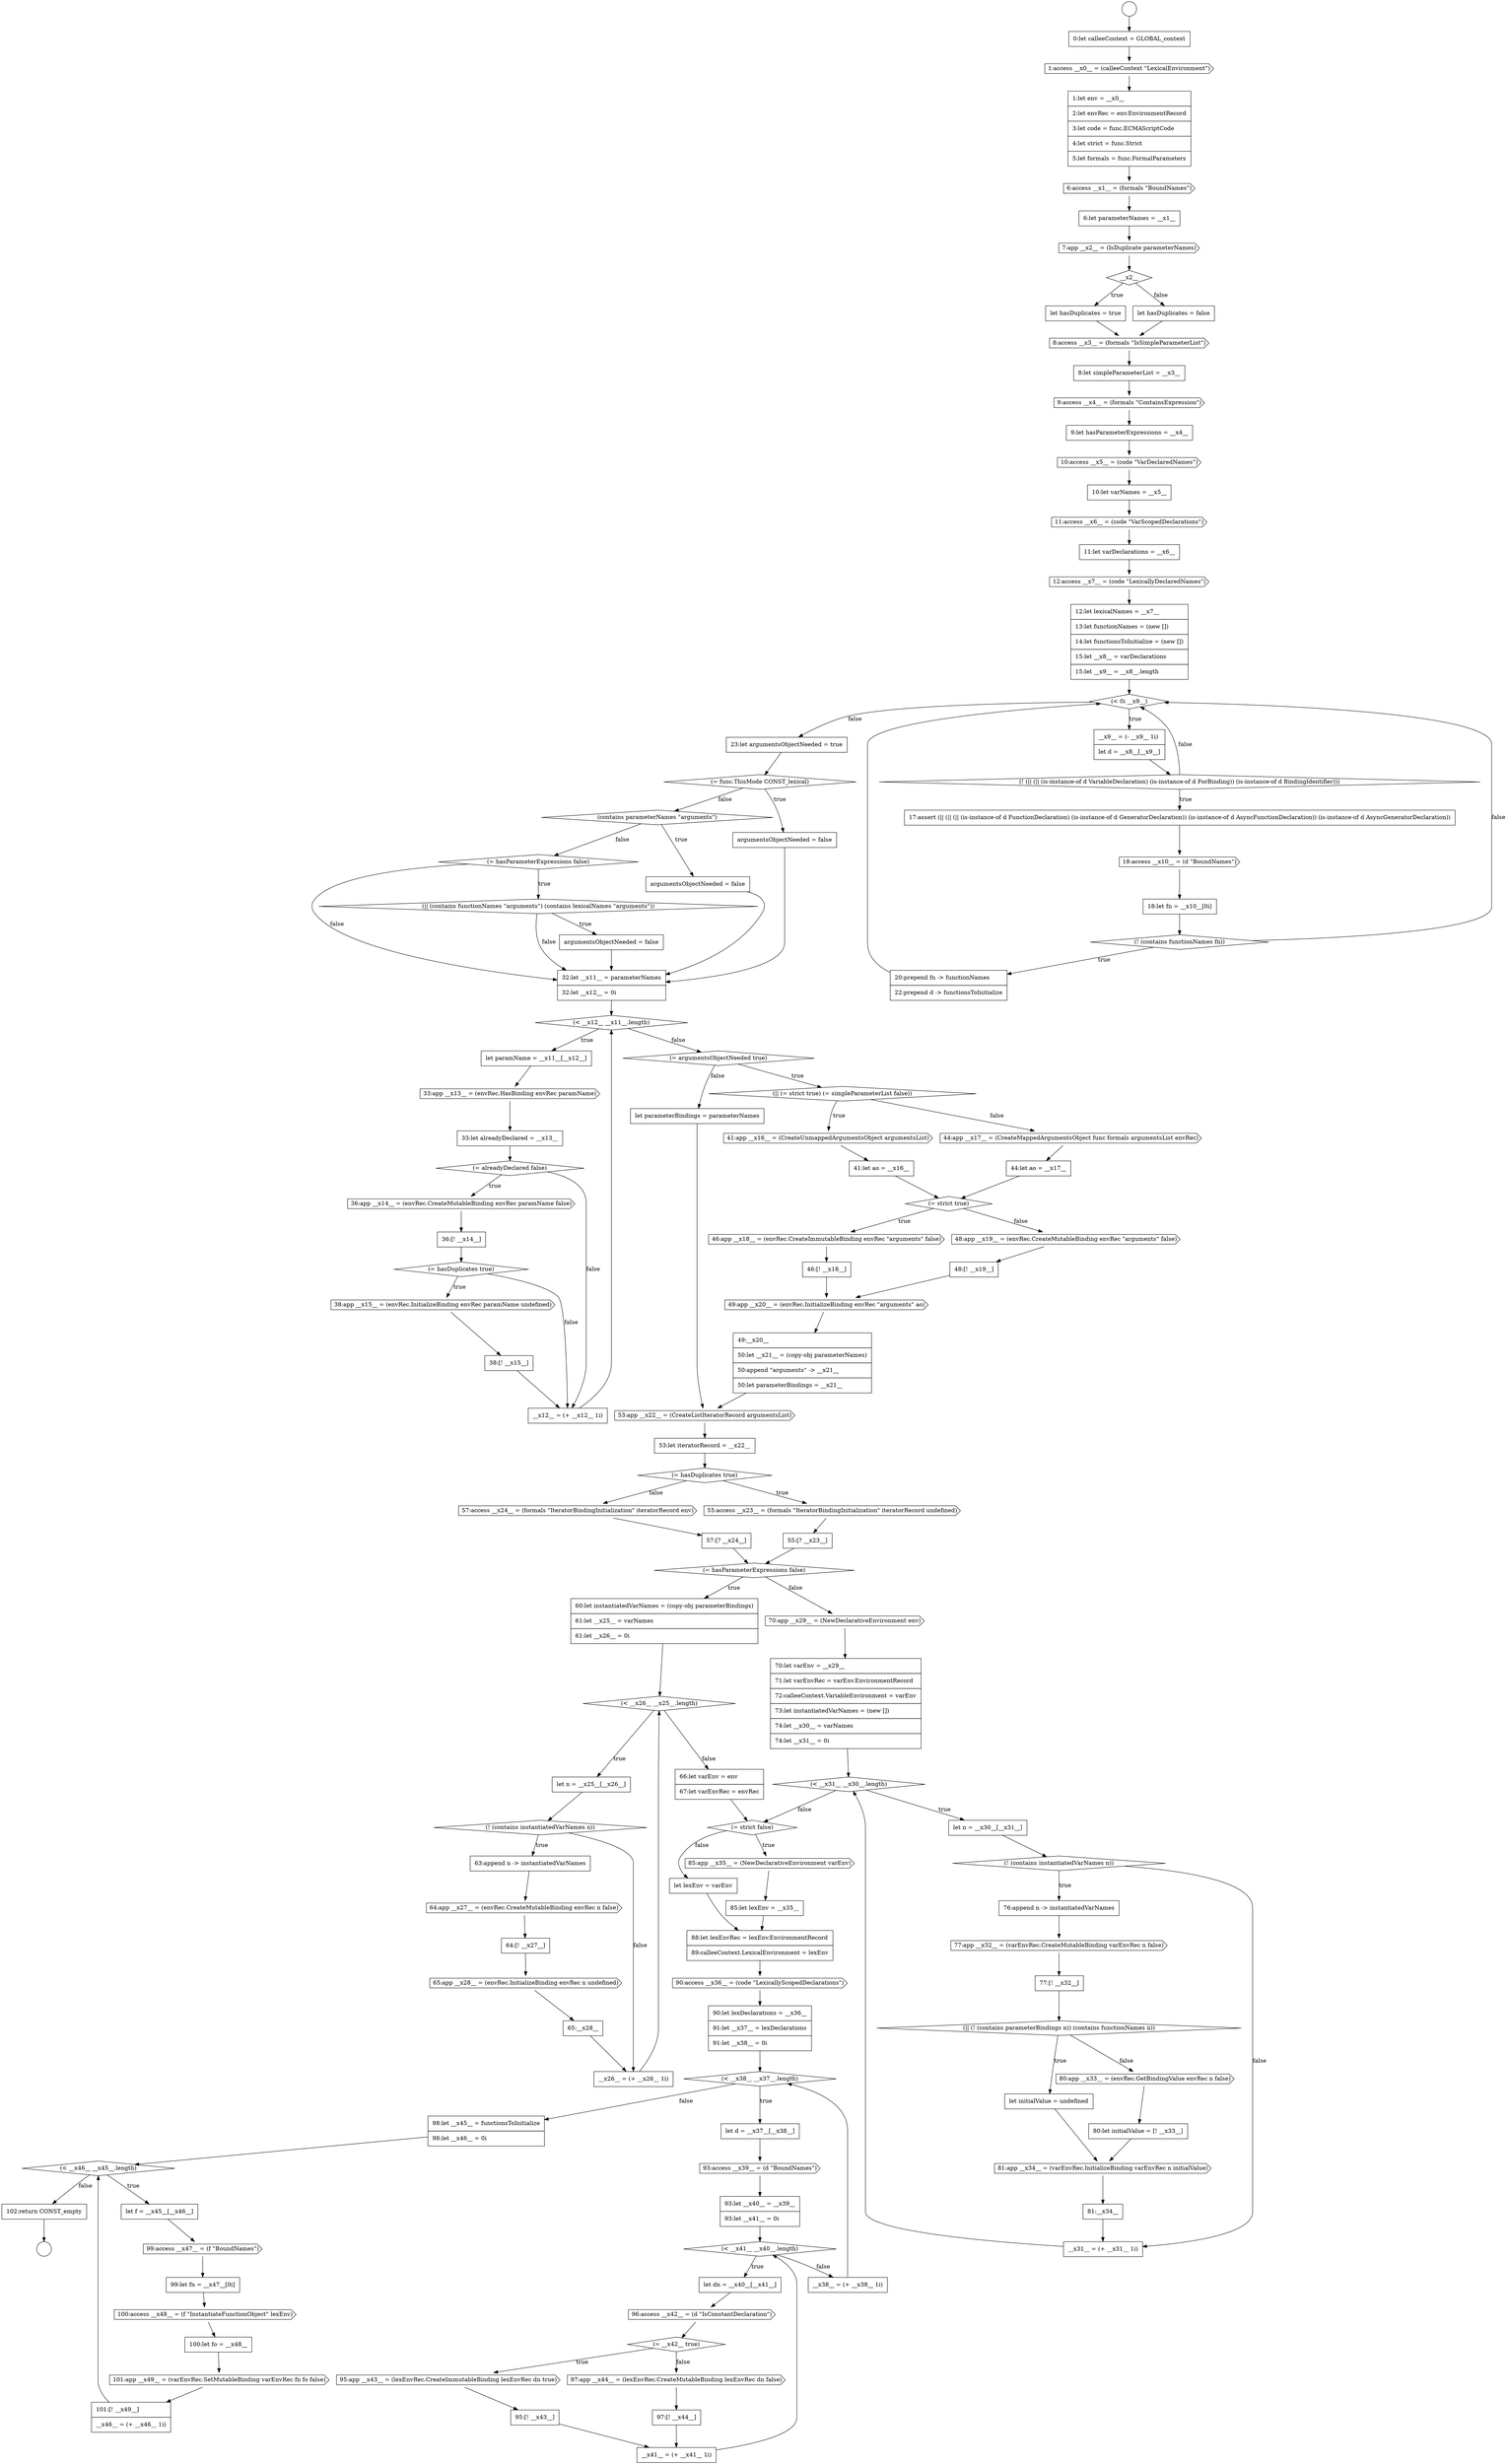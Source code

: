 digraph {
  node2163 [shape=cds, label=<<font color="black">44:app __x17__ = (CreateMappedArgumentsObject func formals argumentsList envRec)</font>> color="black" fillcolor="white" style=filled]
  node2199 [shape=none, margin=0, label=<<font color="black">
    <table border="0" cellborder="1" cellspacing="0" cellpadding="10">
      <tr><td align="left">77:[! __x32__]</td></tr>
    </table>
  </font>> color="black" fillcolor="white" style=filled]
  node2131 [shape=diamond, label=<<font color="black">(&lt; 0i __x9__)</font>> color="black" fillcolor="white" style=filled]
  node2210 [shape=none, margin=0, label=<<font color="black">
    <table border="0" cellborder="1" cellspacing="0" cellpadding="10">
      <tr><td align="left">let lexEnv = varEnv</td></tr>
    </table>
  </font>> color="black" fillcolor="white" style=filled]
  node2117 [shape=cds, label=<<font color="black">7:app __x2__ = (IsDuplicate parameterNames)</font>> color="black" fillcolor="white" style=filled]
  node2231 [shape=cds, label=<<font color="black">99:access __x47__ = (f &quot;BoundNames&quot;)</font>> color="black" fillcolor="white" style=filled]
  node2114 [shape=none, margin=0, label=<<font color="black">
    <table border="0" cellborder="1" cellspacing="0" cellpadding="10">
      <tr><td align="left">1:let env = __x0__</td></tr>
      <tr><td align="left">2:let envRec = env.EnvironmentRecord</td></tr>
      <tr><td align="left">3:let code = func.ECMAScriptCode</td></tr>
      <tr><td align="left">4:let strict = func.Strict</td></tr>
      <tr><td align="left">5:let formals = func.FormalParameters</td></tr>
    </table>
  </font>> color="black" fillcolor="white" style=filled]
  node2195 [shape=none, margin=0, label=<<font color="black">
    <table border="0" cellborder="1" cellspacing="0" cellpadding="10">
      <tr><td align="left">let n = __x30__[__x31__]</td></tr>
    </table>
  </font>> color="black" fillcolor="white" style=filled]
  node2184 [shape=diamond, label=<<font color="black">(! (contains instantiatedVarNames n))</font>> color="black" fillcolor="white" style=filled]
  node2141 [shape=none, margin=0, label=<<font color="black">
    <table border="0" cellborder="1" cellspacing="0" cellpadding="10">
      <tr><td align="left">argumentsObjectNeeded = false</td></tr>
    </table>
  </font>> color="black" fillcolor="white" style=filled]
  node2168 [shape=cds, label=<<font color="black">48:app __x19__ = (envRec.CreateMutableBinding envRec &quot;arguments&quot; false)</font>> color="black" fillcolor="white" style=filled]
  node2146 [shape=none, margin=0, label=<<font color="black">
    <table border="0" cellborder="1" cellspacing="0" cellpadding="10">
      <tr><td align="left">argumentsObjectNeeded = false</td></tr>
    </table>
  </font>> color="black" fillcolor="white" style=filled]
  node2216 [shape=cds, label=<<font color="black">93:access __x39__ = (d &quot;BoundNames&quot;)</font>> color="black" fillcolor="white" style=filled]
  node2227 [shape=none, margin=0, label=<<font color="black">
    <table border="0" cellborder="1" cellspacing="0" cellpadding="10">
      <tr><td align="left">__x38__ = (+ __x38__ 1i)</td></tr>
    </table>
  </font>> color="black" fillcolor="white" style=filled]
  node2173 [shape=cds, label=<<font color="black">53:app __x22__ = (CreateListIteratorRecord argumentsList)</font>> color="black" fillcolor="white" style=filled]
  node2136 [shape=none, margin=0, label=<<font color="black">
    <table border="0" cellborder="1" cellspacing="0" cellpadding="10">
      <tr><td align="left">18:let fn = __x10__[0i]</td></tr>
    </table>
  </font>> color="black" fillcolor="white" style=filled]
  node2217 [shape=none, margin=0, label=<<font color="black">
    <table border="0" cellborder="1" cellspacing="0" cellpadding="10">
      <tr><td align="left">93:let __x40__ = __x39__</td></tr>
      <tr><td align="left">93:let __x41__ = 0i</td></tr>
    </table>
  </font>> color="black" fillcolor="white" style=filled]
  node2185 [shape=none, margin=0, label=<<font color="black">
    <table border="0" cellborder="1" cellspacing="0" cellpadding="10">
      <tr><td align="left">63:append n -&gt; instantiatedVarNames</td></tr>
    </table>
  </font>> color="black" fillcolor="white" style=filled]
  node2126 [shape=none, margin=0, label=<<font color="black">
    <table border="0" cellborder="1" cellspacing="0" cellpadding="10">
      <tr><td align="left">10:let varNames = __x5__</td></tr>
    </table>
  </font>> color="black" fillcolor="white" style=filled]
  node2169 [shape=none, margin=0, label=<<font color="black">
    <table border="0" cellborder="1" cellspacing="0" cellpadding="10">
      <tr><td align="left">48:[! __x19__]</td></tr>
    </table>
  </font>> color="black" fillcolor="white" style=filled]
  node2158 [shape=none, margin=0, label=<<font color="black">
    <table border="0" cellborder="1" cellspacing="0" cellpadding="10">
      <tr><td align="left">__x12__ = (+ __x12__ 1i)</td></tr>
    </table>
  </font>> color="black" fillcolor="white" style=filled]
  node2237 [shape=none, margin=0, label=<<font color="black">
    <table border="0" cellborder="1" cellspacing="0" cellpadding="10">
      <tr><td align="left">102:return CONST_empty</td></tr>
    </table>
  </font>> color="black" fillcolor="white" style=filled]
  node2236 [shape=none, margin=0, label=<<font color="black">
    <table border="0" cellborder="1" cellspacing="0" cellpadding="10">
      <tr><td align="left">101:[! __x49__]</td></tr>
      <tr><td align="left">__x46__ = (+ __x46__ 1i)</td></tr>
    </table>
  </font>> color="black" fillcolor="white" style=filled]
  node2122 [shape=none, margin=0, label=<<font color="black">
    <table border="0" cellborder="1" cellspacing="0" cellpadding="10">
      <tr><td align="left">8:let simpleParameterList = __x3__</td></tr>
    </table>
  </font>> color="black" fillcolor="white" style=filled]
  node2178 [shape=cds, label=<<font color="black">57:access __x24__ = (formals &quot;IteratorBindingInitialization&quot; iteratorRecord env)</font>> color="black" fillcolor="white" style=filled]
  node2222 [shape=cds, label=<<font color="black">95:app __x43__ = (lexEnvRec.CreateImmutableBinding lexEnvRec dn true)</font>> color="black" fillcolor="white" style=filled]
  node2190 [shape=none, margin=0, label=<<font color="black">
    <table border="0" cellborder="1" cellspacing="0" cellpadding="10">
      <tr><td align="left">__x26__ = (+ __x26__ 1i)</td></tr>
    </table>
  </font>> color="black" fillcolor="white" style=filled]
  node2137 [shape=diamond, label=<<font color="black">(! (contains functionNames fn))</font>> color="black" fillcolor="white" style=filled]
  node2154 [shape=none, margin=0, label=<<font color="black">
    <table border="0" cellborder="1" cellspacing="0" cellpadding="10">
      <tr><td align="left">36:[! __x14__]</td></tr>
    </table>
  </font>> color="black" fillcolor="white" style=filled]
  node2205 [shape=none, margin=0, label=<<font color="black">
    <table border="0" cellborder="1" cellspacing="0" cellpadding="10">
      <tr><td align="left">81:__x34__</td></tr>
    </table>
  </font>> color="black" fillcolor="white" style=filled]
  node2204 [shape=cds, label=<<font color="black">81:app __x34__ = (varEnvRec.InitializeBinding varEnvRec n initialValue)</font>> color="black" fillcolor="white" style=filled]
  node2164 [shape=none, margin=0, label=<<font color="black">
    <table border="0" cellborder="1" cellspacing="0" cellpadding="10">
      <tr><td align="left">44:let ao = __x17__</td></tr>
    </table>
  </font>> color="black" fillcolor="white" style=filled]
  node2118 [shape=diamond, label=<<font color="black">__x2__</font>> color="black" fillcolor="white" style=filled]
  node2232 [shape=none, margin=0, label=<<font color="black">
    <table border="0" cellborder="1" cellspacing="0" cellpadding="10">
      <tr><td align="left">99:let fn = __x47__[0i]</td></tr>
    </table>
  </font>> color="black" fillcolor="white" style=filled]
  node2133 [shape=diamond, label=<<font color="black">(! (|| (|| (is-instance-of d VariableDeclaration) (is-instance-of d ForBinding)) (is-instance-of d BindingIdentifier)))</font>> color="black" fillcolor="white" style=filled]
  node2147 [shape=none, margin=0, label=<<font color="black">
    <table border="0" cellborder="1" cellspacing="0" cellpadding="10">
      <tr><td align="left">32:let __x11__ = parameterNames</td></tr>
      <tr><td align="left">32:let __x12__ = 0i</td></tr>
    </table>
  </font>> color="black" fillcolor="white" style=filled]
  node2150 [shape=cds, label=<<font color="black">33:app __x13__ = (envRec.HasBinding envRec paramName)</font>> color="black" fillcolor="white" style=filled]
  node2132 [shape=none, margin=0, label=<<font color="black">
    <table border="0" cellborder="1" cellspacing="0" cellpadding="10">
      <tr><td align="left">__x9__ = (- __x9__ 1i)</td></tr>
      <tr><td align="left">let d = __x8__[__x9__]</td></tr>
    </table>
  </font>> color="black" fillcolor="white" style=filled]
  node2200 [shape=diamond, label=<<font color="black">(|| (! (contains parameterBindings n)) (contains functionNames n))</font>> color="black" fillcolor="white" style=filled]
  node2179 [shape=none, margin=0, label=<<font color="black">
    <table border="0" cellborder="1" cellspacing="0" cellpadding="10">
      <tr><td align="left">57:[? __x24__]</td></tr>
    </table>
  </font>> color="black" fillcolor="white" style=filled]
  node2181 [shape=none, margin=0, label=<<font color="black">
    <table border="0" cellborder="1" cellspacing="0" cellpadding="10">
      <tr><td align="left">60:let instantiatedVarNames = (copy-obj parameterBindings)</td></tr>
      <tr><td align="left">61:let __x25__ = varNames</td></tr>
      <tr><td align="left">61:let __x26__ = 0i</td></tr>
    </table>
  </font>> color="black" fillcolor="white" style=filled]
  node2213 [shape=none, margin=0, label=<<font color="black">
    <table border="0" cellborder="1" cellspacing="0" cellpadding="10">
      <tr><td align="left">90:let lexDeclarations = __x36__</td></tr>
      <tr><td align="left">91:let __x37__ = lexDeclarations</td></tr>
      <tr><td align="left">91:let __x38__ = 0i</td></tr>
    </table>
  </font>> color="black" fillcolor="white" style=filled]
  node2211 [shape=none, margin=0, label=<<font color="black">
    <table border="0" cellborder="1" cellspacing="0" cellpadding="10">
      <tr><td align="left">88:let lexEnvRec = lexEnv.EnvironmentRecord</td></tr>
      <tr><td align="left">89:calleeContext.LexicalEnvironment = lexEnv</td></tr>
    </table>
  </font>> color="black" fillcolor="white" style=filled]
  node2228 [shape=none, margin=0, label=<<font color="black">
    <table border="0" cellborder="1" cellspacing="0" cellpadding="10">
      <tr><td align="left">98:let __x45__ = functionsToInitialize</td></tr>
      <tr><td align="left">98:let __x46__ = 0i</td></tr>
    </table>
  </font>> color="black" fillcolor="white" style=filled]
  node2112 [shape=none, margin=0, label=<<font color="black">
    <table border="0" cellborder="1" cellspacing="0" cellpadding="10">
      <tr><td align="left">0:let calleeContext = GLOBAL_context</td></tr>
    </table>
  </font>> color="black" fillcolor="white" style=filled]
  node2157 [shape=none, margin=0, label=<<font color="black">
    <table border="0" cellborder="1" cellspacing="0" cellpadding="10">
      <tr><td align="left">38:[! __x15__]</td></tr>
    </table>
  </font>> color="black" fillcolor="white" style=filled]
  node2115 [shape=cds, label=<<font color="black">6:access __x1__ = (formals &quot;BoundNames&quot;)</font>> color="black" fillcolor="white" style=filled]
  node2196 [shape=diamond, label=<<font color="black">(! (contains instantiatedVarNames n))</font>> color="black" fillcolor="white" style=filled]
  node2172 [shape=none, margin=0, label=<<font color="black">
    <table border="0" cellborder="1" cellspacing="0" cellpadding="10">
      <tr><td align="left">let parameterBindings = parameterNames</td></tr>
    </table>
  </font>> color="black" fillcolor="white" style=filled]
  node2125 [shape=cds, label=<<font color="black">10:access __x5__ = (code &quot;VarDeclaredNames&quot;)</font>> color="black" fillcolor="white" style=filled]
  node2153 [shape=cds, label=<<font color="black">36:app __x14__ = (envRec.CreateMutableBinding envRec paramName false)</font>> color="black" fillcolor="white" style=filled]
  node2140 [shape=diamond, label=<<font color="black">(= func.ThisMode CONST_lexical)</font>> color="black" fillcolor="white" style=filled]
  node2203 [shape=none, margin=0, label=<<font color="black">
    <table border="0" cellborder="1" cellspacing="0" cellpadding="10">
      <tr><td align="left">80:let initialValue = [! __x33__]</td></tr>
    </table>
  </font>> color="black" fillcolor="white" style=filled]
  node2208 [shape=cds, label=<<font color="black">85:app __x35__ = (NewDeclarativeEnvironment varEnv)</font>> color="black" fillcolor="white" style=filled]
  node2221 [shape=diamond, label=<<font color="black">(= __x42__ true)</font>> color="black" fillcolor="white" style=filled]
  node2189 [shape=none, margin=0, label=<<font color="black">
    <table border="0" cellborder="1" cellspacing="0" cellpadding="10">
      <tr><td align="left">65:__x28__</td></tr>
    </table>
  </font>> color="black" fillcolor="white" style=filled]
  node2176 [shape=cds, label=<<font color="black">55:access __x23__ = (formals &quot;IteratorBindingInitialization&quot; iteratorRecord undefined)</font>> color="black" fillcolor="white" style=filled]
  node2149 [shape=none, margin=0, label=<<font color="black">
    <table border="0" cellborder="1" cellspacing="0" cellpadding="10">
      <tr><td align="left">let paramName = __x11__[__x12__]</td></tr>
    </table>
  </font>> color="black" fillcolor="white" style=filled]
  node2121 [shape=cds, label=<<font color="black">8:access __x3__ = (formals &quot;IsSimpleParameterList&quot;)</font>> color="black" fillcolor="white" style=filled]
  node2235 [shape=cds, label=<<font color="black">101:app __x49__ = (varEnvRec.SetMutableBinding varEnvRec fn fo false)</font>> color="black" fillcolor="white" style=filled]
  node2144 [shape=diamond, label=<<font color="black">(= hasParameterExpressions false)</font>> color="black" fillcolor="white" style=filled]
  node2225 [shape=none, margin=0, label=<<font color="black">
    <table border="0" cellborder="1" cellspacing="0" cellpadding="10">
      <tr><td align="left">97:[! __x44__]</td></tr>
    </table>
  </font>> color="black" fillcolor="white" style=filled]
  node2188 [shape=cds, label=<<font color="black">65:app __x28__ = (envRec.InitializeBinding envRec n undefined)</font>> color="black" fillcolor="white" style=filled]
  node2134 [shape=none, margin=0, label=<<font color="black">
    <table border="0" cellborder="1" cellspacing="0" cellpadding="10">
      <tr><td align="left">17:assert (|| (|| (|| (is-instance-of d FunctionDeclaration) (is-instance-of d GeneratorDeclaration)) (is-instance-of d AsyncFunctionDeclaration)) (is-instance-of d AsyncGeneratorDeclaration))</td></tr>
    </table>
  </font>> color="black" fillcolor="white" style=filled]
  node2161 [shape=cds, label=<<font color="black">41:app __x16__ = (CreateUnmappedArgumentsObject argumentsList)</font>> color="black" fillcolor="white" style=filled]
  node2193 [shape=none, margin=0, label=<<font color="black">
    <table border="0" cellborder="1" cellspacing="0" cellpadding="10">
      <tr><td align="left">70:let varEnv = __x29__</td></tr>
      <tr><td align="left">71:let varEnvRec = varEnv.EnvironmentRecord</td></tr>
      <tr><td align="left">72:calleeContext.VariableEnvironment = varEnv</td></tr>
      <tr><td align="left">73:let instantiatedVarNames = (new [])</td></tr>
      <tr><td align="left">74:let __x30__ = varNames</td></tr>
      <tr><td align="left">74:let __x31__ = 0i</td></tr>
    </table>
  </font>> color="black" fillcolor="white" style=filled]
  node2220 [shape=cds, label=<<font color="black">96:access __x42__ = (d &quot;IsConstantDeclaration&quot;)</font>> color="black" fillcolor="white" style=filled]
  node2166 [shape=cds, label=<<font color="black">46:app __x18__ = (envRec.CreateImmutableBinding envRec &quot;arguments&quot; false)</font>> color="black" fillcolor="white" style=filled]
  node2148 [shape=diamond, label=<<font color="black">(&lt; __x12__ __x11__.length)</font>> color="black" fillcolor="white" style=filled]
  node2119 [shape=none, margin=0, label=<<font color="black">
    <table border="0" cellborder="1" cellspacing="0" cellpadding="10">
      <tr><td align="left">let hasDuplicates = true</td></tr>
    </table>
  </font>> color="black" fillcolor="white" style=filled]
  node2214 [shape=diamond, label=<<font color="black">(&lt; __x38__ __x37__.length)</font>> color="black" fillcolor="white" style=filled]
  node2116 [shape=none, margin=0, label=<<font color="black">
    <table border="0" cellborder="1" cellspacing="0" cellpadding="10">
      <tr><td align="left">6:let parameterNames = __x1__</td></tr>
    </table>
  </font>> color="black" fillcolor="white" style=filled]
  node2197 [shape=none, margin=0, label=<<font color="black">
    <table border="0" cellborder="1" cellspacing="0" cellpadding="10">
      <tr><td align="left">76:append n -&gt; instantiatedVarNames</td></tr>
    </table>
  </font>> color="black" fillcolor="white" style=filled]
  node2151 [shape=none, margin=0, label=<<font color="black">
    <table border="0" cellborder="1" cellspacing="0" cellpadding="10">
      <tr><td align="left">33:let alreadyDeclared = __x13__</td></tr>
    </table>
  </font>> color="black" fillcolor="white" style=filled]
  node2229 [shape=diamond, label=<<font color="black">(&lt; __x46__ __x45__.length)</font>> color="black" fillcolor="white" style=filled]
  node2180 [shape=diamond, label=<<font color="black">(= hasParameterExpressions false)</font>> color="black" fillcolor="white" style=filled]
  node2182 [shape=diamond, label=<<font color="black">(&lt; __x26__ __x25__.length)</font>> color="black" fillcolor="white" style=filled]
  node2129 [shape=cds, label=<<font color="black">12:access __x7__ = (code &quot;LexicallyDeclaredNames&quot;)</font>> color="black" fillcolor="white" style=filled]
  node2111 [shape=circle label=" " color="black" fillcolor="white" style=filled]
  node2139 [shape=none, margin=0, label=<<font color="black">
    <table border="0" cellborder="1" cellspacing="0" cellpadding="10">
      <tr><td align="left">23:let argumentsObjectNeeded = true</td></tr>
    </table>
  </font>> color="black" fillcolor="white" style=filled]
  node2156 [shape=cds, label=<<font color="black">38:app __x15__ = (envRec.InitializeBinding envRec paramName undefined)</font>> color="black" fillcolor="white" style=filled]
  node2207 [shape=diamond, label=<<font color="black">(= strict false)</font>> color="black" fillcolor="white" style=filled]
  node2212 [shape=cds, label=<<font color="black">90:access __x36__ = (code &quot;LexicallyScopedDeclarations&quot;)</font>> color="black" fillcolor="white" style=filled]
  node2171 [shape=none, margin=0, label=<<font color="black">
    <table border="0" cellborder="1" cellspacing="0" cellpadding="10">
      <tr><td align="left">49:__x20__</td></tr>
      <tr><td align="left">50:let __x21__ = (copy-obj parameterNames)</td></tr>
      <tr><td align="left">50:append &quot;arguments&quot; -&gt; __x21__</td></tr>
      <tr><td align="left">50:let parameterBindings = __x21__</td></tr>
    </table>
  </font>> color="black" fillcolor="white" style=filled]
  node2202 [shape=cds, label=<<font color="black">80:app __x33__ = (envRec.GetBindingValue envRec n false)</font>> color="black" fillcolor="white" style=filled]
  node2124 [shape=none, margin=0, label=<<font color="black">
    <table border="0" cellborder="1" cellspacing="0" cellpadding="10">
      <tr><td align="left">9:let hasParameterExpressions = __x4__</td></tr>
    </table>
  </font>> color="black" fillcolor="white" style=filled]
  node2234 [shape=none, margin=0, label=<<font color="black">
    <table border="0" cellborder="1" cellspacing="0" cellpadding="10">
      <tr><td align="left">100:let fo = __x48__</td></tr>
    </table>
  </font>> color="black" fillcolor="white" style=filled]
  node2192 [shape=cds, label=<<font color="black">70:app __x29__ = (NewDeclarativeEnvironment env)</font>> color="black" fillcolor="white" style=filled]
  node2143 [shape=none, margin=0, label=<<font color="black">
    <table border="0" cellborder="1" cellspacing="0" cellpadding="10">
      <tr><td align="left">argumentsObjectNeeded = false</td></tr>
    </table>
  </font>> color="black" fillcolor="white" style=filled]
  node2175 [shape=diamond, label=<<font color="black">(= hasDuplicates true)</font>> color="black" fillcolor="white" style=filled]
  node2160 [shape=diamond, label=<<font color="black">(|| (= strict true) (= simpleParameterList false))</font>> color="black" fillcolor="white" style=filled]
  node2224 [shape=cds, label=<<font color="black">97:app __x44__ = (lexEnvRec.CreateMutableBinding lexEnvRec dn false)</font>> color="black" fillcolor="white" style=filled]
  node2165 [shape=diamond, label=<<font color="black">(= strict true)</font>> color="black" fillcolor="white" style=filled]
  node2219 [shape=none, margin=0, label=<<font color="black">
    <table border="0" cellborder="1" cellspacing="0" cellpadding="10">
      <tr><td align="left">let dn = __x40__[__x41__]</td></tr>
    </table>
  </font>> color="black" fillcolor="white" style=filled]
  node2128 [shape=none, margin=0, label=<<font color="black">
    <table border="0" cellborder="1" cellspacing="0" cellpadding="10">
      <tr><td align="left">11:let varDeclarations = __x6__</td></tr>
    </table>
  </font>> color="black" fillcolor="white" style=filled]
  node2113 [shape=cds, label=<<font color="black">1:access __x0__ = (calleeContext &quot;LexicalEnvironment&quot;)</font>> color="black" fillcolor="white" style=filled]
  node2145 [shape=diamond, label=<<font color="black">(|| (contains functionNames &quot;arguments&quot;) (contains lexicalNames &quot;arguments&quot;))</font>> color="black" fillcolor="white" style=filled]
  node2194 [shape=diamond, label=<<font color="black">(&lt; __x31__ __x30__.length)</font>> color="black" fillcolor="white" style=filled]
  node2215 [shape=none, margin=0, label=<<font color="black">
    <table border="0" cellborder="1" cellspacing="0" cellpadding="10">
      <tr><td align="left">let d = __x37__[__x38__]</td></tr>
    </table>
  </font>> color="black" fillcolor="white" style=filled]
  node2209 [shape=none, margin=0, label=<<font color="black">
    <table border="0" cellborder="1" cellspacing="0" cellpadding="10">
      <tr><td align="left">85:let lexEnv = __x35__</td></tr>
    </table>
  </font>> color="black" fillcolor="white" style=filled]
  node2187 [shape=none, margin=0, label=<<font color="black">
    <table border="0" cellborder="1" cellspacing="0" cellpadding="10">
      <tr><td align="left">64:[! __x27__]</td></tr>
    </table>
  </font>> color="black" fillcolor="white" style=filled]
  node2110 [shape=circle label=" " color="black" fillcolor="white" style=filled]
  node2226 [shape=none, margin=0, label=<<font color="black">
    <table border="0" cellborder="1" cellspacing="0" cellpadding="10">
      <tr><td align="left">__x41__ = (+ __x41__ 1i)</td></tr>
    </table>
  </font>> color="black" fillcolor="white" style=filled]
  node2167 [shape=none, margin=0, label=<<font color="black">
    <table border="0" cellborder="1" cellspacing="0" cellpadding="10">
      <tr><td align="left">46:[! __x18__]</td></tr>
    </table>
  </font>> color="black" fillcolor="white" style=filled]
  node2174 [shape=none, margin=0, label=<<font color="black">
    <table border="0" cellborder="1" cellspacing="0" cellpadding="10">
      <tr><td align="left">53:let iteratorRecord = __x22__</td></tr>
    </table>
  </font>> color="black" fillcolor="white" style=filled]
  node2135 [shape=cds, label=<<font color="black">18:access __x10__ = (d &quot;BoundNames&quot;)</font>> color="black" fillcolor="white" style=filled]
  node2130 [shape=none, margin=0, label=<<font color="black">
    <table border="0" cellborder="1" cellspacing="0" cellpadding="10">
      <tr><td align="left">12:let lexicalNames = __x7__</td></tr>
      <tr><td align="left">13:let functionNames = (new [])</td></tr>
      <tr><td align="left">14:let functionsToInitialize = (new [])</td></tr>
      <tr><td align="left">15:let __x8__ = varDeclarations</td></tr>
      <tr><td align="left">15:let __x9__ = __x8__.length</td></tr>
    </table>
  </font>> color="black" fillcolor="white" style=filled]
  node2152 [shape=diamond, label=<<font color="black">(= alreadyDeclared false)</font>> color="black" fillcolor="white" style=filled]
  node2198 [shape=cds, label=<<font color="black">77:app __x32__ = (varEnvRec.CreateMutableBinding varEnvRec n false)</font>> color="black" fillcolor="white" style=filled]
  node2162 [shape=none, margin=0, label=<<font color="black">
    <table border="0" cellborder="1" cellspacing="0" cellpadding="10">
      <tr><td align="left">41:let ao = __x16__</td></tr>
    </table>
  </font>> color="black" fillcolor="white" style=filled]
  node2183 [shape=none, margin=0, label=<<font color="black">
    <table border="0" cellborder="1" cellspacing="0" cellpadding="10">
      <tr><td align="left">let n = __x25__[__x26__]</td></tr>
    </table>
  </font>> color="black" fillcolor="white" style=filled]
  node2120 [shape=none, margin=0, label=<<font color="black">
    <table border="0" cellborder="1" cellspacing="0" cellpadding="10">
      <tr><td align="left">let hasDuplicates = false</td></tr>
    </table>
  </font>> color="black" fillcolor="white" style=filled]
  node2230 [shape=none, margin=0, label=<<font color="black">
    <table border="0" cellborder="1" cellspacing="0" cellpadding="10">
      <tr><td align="left">let f = __x45__[__x46__]</td></tr>
    </table>
  </font>> color="black" fillcolor="white" style=filled]
  node2142 [shape=diamond, label=<<font color="black">(contains parameterNames &quot;arguments&quot;)</font>> color="black" fillcolor="white" style=filled]
  node2155 [shape=diamond, label=<<font color="black">(= hasDuplicates true)</font>> color="black" fillcolor="white" style=filled]
  node2233 [shape=cds, label=<<font color="black">100:access __x48__ = (f &quot;InstantiateFunctionObject&quot; lexEnv)</font>> color="black" fillcolor="white" style=filled]
  node2123 [shape=cds, label=<<font color="black">9:access __x4__ = (formals &quot;ContainsExpression&quot;)</font>> color="black" fillcolor="white" style=filled]
  node2218 [shape=diamond, label=<<font color="black">(&lt; __x41__ __x40__.length)</font>> color="black" fillcolor="white" style=filled]
  node2201 [shape=none, margin=0, label=<<font color="black">
    <table border="0" cellborder="1" cellspacing="0" cellpadding="10">
      <tr><td align="left">let initialValue = undefined</td></tr>
    </table>
  </font>> color="black" fillcolor="white" style=filled]
  node2186 [shape=cds, label=<<font color="black">64:app __x27__ = (envRec.CreateMutableBinding envRec n false)</font>> color="black" fillcolor="white" style=filled]
  node2223 [shape=none, margin=0, label=<<font color="black">
    <table border="0" cellborder="1" cellspacing="0" cellpadding="10">
      <tr><td align="left">95:[! __x43__]</td></tr>
    </table>
  </font>> color="black" fillcolor="white" style=filled]
  node2127 [shape=cds, label=<<font color="black">11:access __x6__ = (code &quot;VarScopedDeclarations&quot;)</font>> color="black" fillcolor="white" style=filled]
  node2159 [shape=diamond, label=<<font color="black">(= argumentsObjectNeeded true)</font>> color="black" fillcolor="white" style=filled]
  node2138 [shape=none, margin=0, label=<<font color="black">
    <table border="0" cellborder="1" cellspacing="0" cellpadding="10">
      <tr><td align="left">20:prepend fn -&gt; functionNames</td></tr>
      <tr><td align="left">22:prepend d -&gt; functionsToInitialize</td></tr>
    </table>
  </font>> color="black" fillcolor="white" style=filled]
  node2206 [shape=none, margin=0, label=<<font color="black">
    <table border="0" cellborder="1" cellspacing="0" cellpadding="10">
      <tr><td align="left">__x31__ = (+ __x31__ 1i)</td></tr>
    </table>
  </font>> color="black" fillcolor="white" style=filled]
  node2170 [shape=cds, label=<<font color="black">49:app __x20__ = (envRec.InitializeBinding envRec &quot;arguments&quot; ao)</font>> color="black" fillcolor="white" style=filled]
  node2191 [shape=none, margin=0, label=<<font color="black">
    <table border="0" cellborder="1" cellspacing="0" cellpadding="10">
      <tr><td align="left">66:let varEnv = env</td></tr>
      <tr><td align="left">67:let varEnvRec = envRec</td></tr>
    </table>
  </font>> color="black" fillcolor="white" style=filled]
  node2177 [shape=none, margin=0, label=<<font color="black">
    <table border="0" cellborder="1" cellspacing="0" cellpadding="10">
      <tr><td align="left">55:[? __x23__]</td></tr>
    </table>
  </font>> color="black" fillcolor="white" style=filled]
  node2182 -> node2183 [label=<<font color="black">true</font>> color="black"]
  node2182 -> node2191 [label=<<font color="black">false</font>> color="black"]
  node2195 -> node2196 [ color="black"]
  node2118 -> node2119 [label=<<font color="black">true</font>> color="black"]
  node2118 -> node2120 [label=<<font color="black">false</font>> color="black"]
  node2227 -> node2214 [ color="black"]
  node2214 -> node2215 [label=<<font color="black">true</font>> color="black"]
  node2214 -> node2228 [label=<<font color="black">false</font>> color="black"]
  node2235 -> node2236 [ color="black"]
  node2135 -> node2136 [ color="black"]
  node2188 -> node2189 [ color="black"]
  node2173 -> node2174 [ color="black"]
  node2199 -> node2200 [ color="black"]
  node2193 -> node2194 [ color="black"]
  node2216 -> node2217 [ color="black"]
  node2125 -> node2126 [ color="black"]
  node2185 -> node2186 [ color="black"]
  node2168 -> node2169 [ color="black"]
  node2114 -> node2115 [ color="black"]
  node2148 -> node2149 [label=<<font color="black">true</font>> color="black"]
  node2148 -> node2159 [label=<<font color="black">false</font>> color="black"]
  node2212 -> node2213 [ color="black"]
  node2197 -> node2198 [ color="black"]
  node2205 -> node2206 [ color="black"]
  node2137 -> node2138 [label=<<font color="black">true</font>> color="black"]
  node2137 -> node2131 [label=<<font color="black">false</font>> color="black"]
  node2142 -> node2143 [label=<<font color="black">true</font>> color="black"]
  node2142 -> node2144 [label=<<font color="black">false</font>> color="black"]
  node2169 -> node2170 [ color="black"]
  node2233 -> node2234 [ color="black"]
  node2151 -> node2152 [ color="black"]
  node2209 -> node2211 [ color="black"]
  node2237 -> node2111 [ color="black"]
  node2234 -> node2235 [ color="black"]
  node2116 -> node2117 [ color="black"]
  node2159 -> node2160 [label=<<font color="black">true</font>> color="black"]
  node2159 -> node2172 [label=<<font color="black">false</font>> color="black"]
  node2174 -> node2175 [ color="black"]
  node2189 -> node2190 [ color="black"]
  node2177 -> node2180 [ color="black"]
  node2162 -> node2165 [ color="black"]
  node2222 -> node2223 [ color="black"]
  node2136 -> node2137 [ color="black"]
  node2121 -> node2122 [ color="black"]
  node2217 -> node2218 [ color="black"]
  node2119 -> node2121 [ color="black"]
  node2178 -> node2179 [ color="black"]
  node2170 -> node2171 [ color="black"]
  node2229 -> node2230 [label=<<font color="black">true</font>> color="black"]
  node2229 -> node2237 [label=<<font color="black">false</font>> color="black"]
  node2206 -> node2194 [ color="black"]
  node2180 -> node2181 [label=<<font color="black">true</font>> color="black"]
  node2180 -> node2192 [label=<<font color="black">false</font>> color="black"]
  node2130 -> node2131 [ color="black"]
  node2150 -> node2151 [ color="black"]
  node2160 -> node2161 [label=<<font color="black">true</font>> color="black"]
  node2160 -> node2163 [label=<<font color="black">false</font>> color="black"]
  node2220 -> node2221 [ color="black"]
  node2110 -> node2112 [ color="black"]
  node2175 -> node2176 [label=<<font color="black">true</font>> color="black"]
  node2175 -> node2178 [label=<<font color="black">false</font>> color="black"]
  node2123 -> node2124 [ color="black"]
  node2194 -> node2195 [label=<<font color="black">true</font>> color="black"]
  node2194 -> node2207 [label=<<font color="black">false</font>> color="black"]
  node2190 -> node2182 [ color="black"]
  node2172 -> node2173 [ color="black"]
  node2166 -> node2167 [ color="black"]
  node2218 -> node2219 [label=<<font color="black">true</font>> color="black"]
  node2218 -> node2227 [label=<<font color="black">false</font>> color="black"]
  node2133 -> node2134 [label=<<font color="black">true</font>> color="black"]
  node2133 -> node2131 [label=<<font color="black">false</font>> color="black"]
  node2158 -> node2148 [ color="black"]
  node2164 -> node2165 [ color="black"]
  node2207 -> node2208 [label=<<font color="black">true</font>> color="black"]
  node2207 -> node2210 [label=<<font color="black">false</font>> color="black"]
  node2131 -> node2132 [label=<<font color="black">true</font>> color="black"]
  node2131 -> node2139 [label=<<font color="black">false</font>> color="black"]
  node2165 -> node2166 [label=<<font color="black">true</font>> color="black"]
  node2165 -> node2168 [label=<<font color="black">false</font>> color="black"]
  node2224 -> node2225 [ color="black"]
  node2198 -> node2199 [ color="black"]
  node2128 -> node2129 [ color="black"]
  node2191 -> node2207 [ color="black"]
  node2187 -> node2188 [ color="black"]
  node2144 -> node2145 [label=<<font color="black">true</font>> color="black"]
  node2144 -> node2147 [label=<<font color="black">false</font>> color="black"]
  node2208 -> node2209 [ color="black"]
  node2122 -> node2123 [ color="black"]
  node2232 -> node2233 [ color="black"]
  node2213 -> node2214 [ color="black"]
  node2219 -> node2220 [ color="black"]
  node2228 -> node2229 [ color="black"]
  node2179 -> node2180 [ color="black"]
  node2146 -> node2147 [ color="black"]
  node2211 -> node2212 [ color="black"]
  node2204 -> node2205 [ color="black"]
  node2115 -> node2116 [ color="black"]
  node2203 -> node2204 [ color="black"]
  node2112 -> node2113 [ color="black"]
  node2124 -> node2125 [ color="black"]
  node2201 -> node2204 [ color="black"]
  node2226 -> node2218 [ color="black"]
  node2210 -> node2211 [ color="black"]
  node2117 -> node2118 [ color="black"]
  node2161 -> node2162 [ color="black"]
  node2231 -> node2232 [ color="black"]
  node2186 -> node2187 [ color="black"]
  node2156 -> node2157 [ color="black"]
  node2230 -> node2231 [ color="black"]
  node2127 -> node2128 [ color="black"]
  node2138 -> node2131 [ color="black"]
  node2171 -> node2173 [ color="black"]
  node2132 -> node2133 [ color="black"]
  node2134 -> node2135 [ color="black"]
  node2236 -> node2229 [ color="black"]
  node2141 -> node2147 [ color="black"]
  node2147 -> node2148 [ color="black"]
  node2184 -> node2185 [label=<<font color="black">true</font>> color="black"]
  node2184 -> node2190 [label=<<font color="black">false</font>> color="black"]
  node2143 -> node2147 [ color="black"]
  node2202 -> node2203 [ color="black"]
  node2221 -> node2222 [label=<<font color="black">true</font>> color="black"]
  node2221 -> node2224 [label=<<font color="black">false</font>> color="black"]
  node2192 -> node2193 [ color="black"]
  node2181 -> node2182 [ color="black"]
  node2200 -> node2201 [label=<<font color="black">true</font>> color="black"]
  node2200 -> node2202 [label=<<font color="black">false</font>> color="black"]
  node2139 -> node2140 [ color="black"]
  node2120 -> node2121 [ color="black"]
  node2167 -> node2170 [ color="black"]
  node2163 -> node2164 [ color="black"]
  node2223 -> node2226 [ color="black"]
  node2129 -> node2130 [ color="black"]
  node2225 -> node2226 [ color="black"]
  node2196 -> node2197 [label=<<font color="black">true</font>> color="black"]
  node2196 -> node2206 [label=<<font color="black">false</font>> color="black"]
  node2149 -> node2150 [ color="black"]
  node2176 -> node2177 [ color="black"]
  node2153 -> node2154 [ color="black"]
  node2183 -> node2184 [ color="black"]
  node2157 -> node2158 [ color="black"]
  node2154 -> node2155 [ color="black"]
  node2152 -> node2153 [label=<<font color="black">true</font>> color="black"]
  node2152 -> node2158 [label=<<font color="black">false</font>> color="black"]
  node2140 -> node2141 [label=<<font color="black">true</font>> color="black"]
  node2140 -> node2142 [label=<<font color="black">false</font>> color="black"]
  node2145 -> node2146 [label=<<font color="black">true</font>> color="black"]
  node2145 -> node2147 [label=<<font color="black">false</font>> color="black"]
  node2155 -> node2156 [label=<<font color="black">true</font>> color="black"]
  node2155 -> node2158 [label=<<font color="black">false</font>> color="black"]
  node2215 -> node2216 [ color="black"]
  node2126 -> node2127 [ color="black"]
  node2113 -> node2114 [ color="black"]
}
